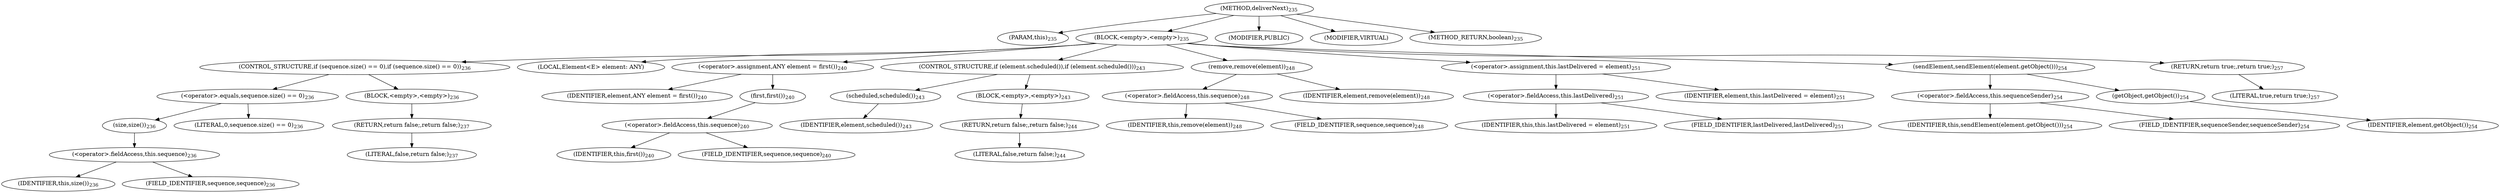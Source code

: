 digraph "deliverNext" {  
"250" [label = <(METHOD,deliverNext)<SUB>235</SUB>> ]
"251" [label = <(PARAM,this)<SUB>235</SUB>> ]
"252" [label = <(BLOCK,&lt;empty&gt;,&lt;empty&gt;)<SUB>235</SUB>> ]
"253" [label = <(CONTROL_STRUCTURE,if (sequence.size() == 0),if (sequence.size() == 0))<SUB>236</SUB>> ]
"254" [label = <(&lt;operator&gt;.equals,sequence.size() == 0)<SUB>236</SUB>> ]
"255" [label = <(size,size())<SUB>236</SUB>> ]
"256" [label = <(&lt;operator&gt;.fieldAccess,this.sequence)<SUB>236</SUB>> ]
"257" [label = <(IDENTIFIER,this,size())<SUB>236</SUB>> ]
"258" [label = <(FIELD_IDENTIFIER,sequence,sequence)<SUB>236</SUB>> ]
"259" [label = <(LITERAL,0,sequence.size() == 0)<SUB>236</SUB>> ]
"260" [label = <(BLOCK,&lt;empty&gt;,&lt;empty&gt;)<SUB>236</SUB>> ]
"261" [label = <(RETURN,return false;,return false;)<SUB>237</SUB>> ]
"262" [label = <(LITERAL,false,return false;)<SUB>237</SUB>> ]
"263" [label = <(LOCAL,Element&lt;E&gt; element: ANY)> ]
"264" [label = <(&lt;operator&gt;.assignment,ANY element = first())<SUB>240</SUB>> ]
"265" [label = <(IDENTIFIER,element,ANY element = first())<SUB>240</SUB>> ]
"266" [label = <(first,first())<SUB>240</SUB>> ]
"267" [label = <(&lt;operator&gt;.fieldAccess,this.sequence)<SUB>240</SUB>> ]
"268" [label = <(IDENTIFIER,this,first())<SUB>240</SUB>> ]
"269" [label = <(FIELD_IDENTIFIER,sequence,sequence)<SUB>240</SUB>> ]
"270" [label = <(CONTROL_STRUCTURE,if (element.scheduled()),if (element.scheduled()))<SUB>243</SUB>> ]
"271" [label = <(scheduled,scheduled())<SUB>243</SUB>> ]
"272" [label = <(IDENTIFIER,element,scheduled())<SUB>243</SUB>> ]
"273" [label = <(BLOCK,&lt;empty&gt;,&lt;empty&gt;)<SUB>243</SUB>> ]
"274" [label = <(RETURN,return false;,return false;)<SUB>244</SUB>> ]
"275" [label = <(LITERAL,false,return false;)<SUB>244</SUB>> ]
"276" [label = <(remove,remove(element))<SUB>248</SUB>> ]
"277" [label = <(&lt;operator&gt;.fieldAccess,this.sequence)<SUB>248</SUB>> ]
"278" [label = <(IDENTIFIER,this,remove(element))<SUB>248</SUB>> ]
"279" [label = <(FIELD_IDENTIFIER,sequence,sequence)<SUB>248</SUB>> ]
"280" [label = <(IDENTIFIER,element,remove(element))<SUB>248</SUB>> ]
"281" [label = <(&lt;operator&gt;.assignment,this.lastDelivered = element)<SUB>251</SUB>> ]
"282" [label = <(&lt;operator&gt;.fieldAccess,this.lastDelivered)<SUB>251</SUB>> ]
"283" [label = <(IDENTIFIER,this,this.lastDelivered = element)<SUB>251</SUB>> ]
"284" [label = <(FIELD_IDENTIFIER,lastDelivered,lastDelivered)<SUB>251</SUB>> ]
"285" [label = <(IDENTIFIER,element,this.lastDelivered = element)<SUB>251</SUB>> ]
"286" [label = <(sendElement,sendElement(element.getObject()))<SUB>254</SUB>> ]
"287" [label = <(&lt;operator&gt;.fieldAccess,this.sequenceSender)<SUB>254</SUB>> ]
"288" [label = <(IDENTIFIER,this,sendElement(element.getObject()))<SUB>254</SUB>> ]
"289" [label = <(FIELD_IDENTIFIER,sequenceSender,sequenceSender)<SUB>254</SUB>> ]
"290" [label = <(getObject,getObject())<SUB>254</SUB>> ]
"291" [label = <(IDENTIFIER,element,getObject())<SUB>254</SUB>> ]
"292" [label = <(RETURN,return true;,return true;)<SUB>257</SUB>> ]
"293" [label = <(LITERAL,true,return true;)<SUB>257</SUB>> ]
"294" [label = <(MODIFIER,PUBLIC)> ]
"295" [label = <(MODIFIER,VIRTUAL)> ]
"296" [label = <(METHOD_RETURN,boolean)<SUB>235</SUB>> ]
  "250" -> "251" 
  "250" -> "252" 
  "250" -> "294" 
  "250" -> "295" 
  "250" -> "296" 
  "252" -> "253" 
  "252" -> "263" 
  "252" -> "264" 
  "252" -> "270" 
  "252" -> "276" 
  "252" -> "281" 
  "252" -> "286" 
  "252" -> "292" 
  "253" -> "254" 
  "253" -> "260" 
  "254" -> "255" 
  "254" -> "259" 
  "255" -> "256" 
  "256" -> "257" 
  "256" -> "258" 
  "260" -> "261" 
  "261" -> "262" 
  "264" -> "265" 
  "264" -> "266" 
  "266" -> "267" 
  "267" -> "268" 
  "267" -> "269" 
  "270" -> "271" 
  "270" -> "273" 
  "271" -> "272" 
  "273" -> "274" 
  "274" -> "275" 
  "276" -> "277" 
  "276" -> "280" 
  "277" -> "278" 
  "277" -> "279" 
  "281" -> "282" 
  "281" -> "285" 
  "282" -> "283" 
  "282" -> "284" 
  "286" -> "287" 
  "286" -> "290" 
  "287" -> "288" 
  "287" -> "289" 
  "290" -> "291" 
  "292" -> "293" 
}
